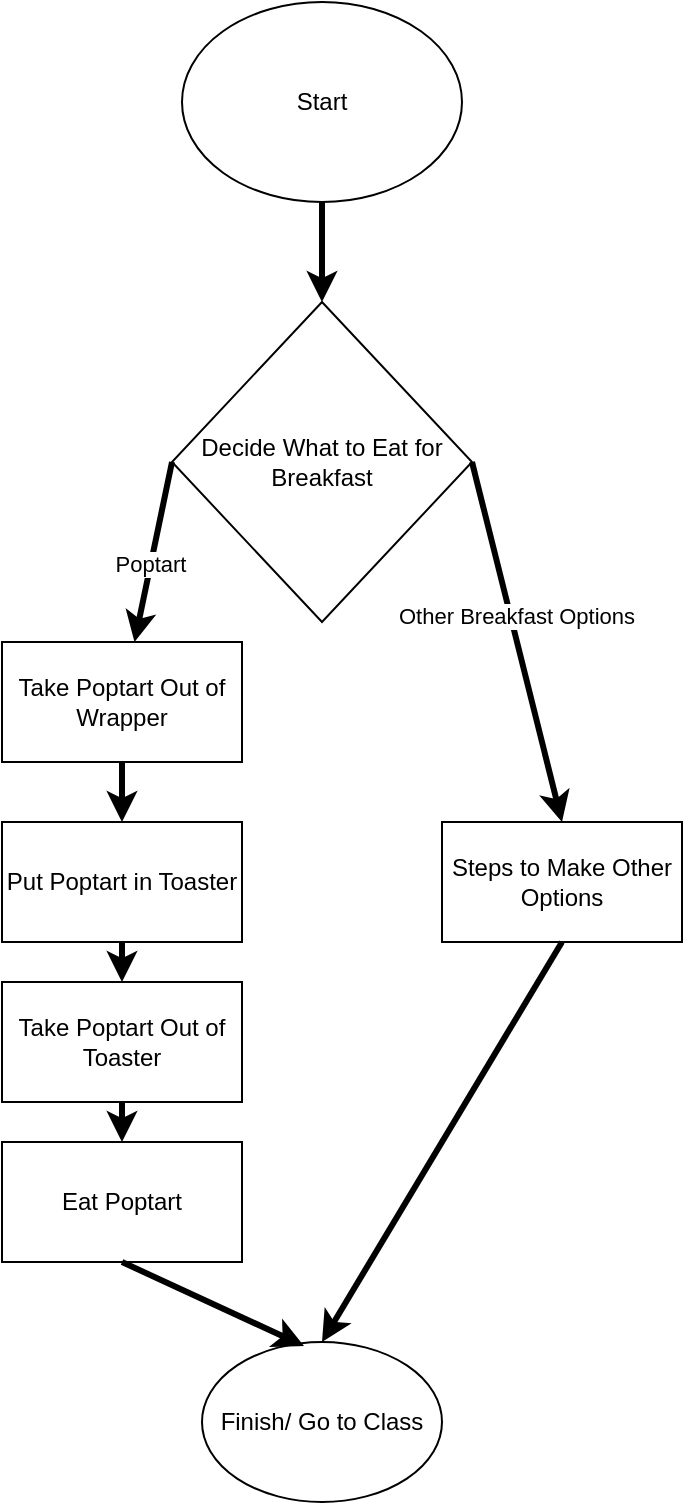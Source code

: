 <mxfile version="13.6.6" type="github">
  <diagram id="jozFgqfEI4bJ2Y0bqZLH" name="Page-1">
    <mxGraphModel dx="946" dy="662" grid="1" gridSize="10" guides="1" tooltips="1" connect="1" arrows="1" fold="1" page="1" pageScale="1" pageWidth="827" pageHeight="1169" math="0" shadow="0">
      <root>
        <mxCell id="0" />
        <mxCell id="1" parent="0" />
        <mxCell id="7s2W216BXvpof83pCkc9-3" value="" style="edgeStyle=orthogonalEdgeStyle;rounded=0;orthogonalLoop=1;jettySize=auto;html=1;strokeWidth=3;" parent="1" source="7s2W216BXvpof83pCkc9-1" target="7s2W216BXvpof83pCkc9-2" edge="1">
          <mxGeometry relative="1" as="geometry" />
        </mxCell>
        <mxCell id="7s2W216BXvpof83pCkc9-1" value="Start" style="ellipse;whiteSpace=wrap;html=1;" parent="1" vertex="1">
          <mxGeometry x="320" y="10" width="140" height="100" as="geometry" />
        </mxCell>
        <mxCell id="7s2W216BXvpof83pCkc9-2" value="Decide What to Eat for Breakfast" style="rhombus;whiteSpace=wrap;html=1;strokeWidth=1;perimeterSpacing=0;" parent="1" vertex="1">
          <mxGeometry x="315" y="160" width="150" height="160" as="geometry" />
        </mxCell>
        <mxCell id="7s2W216BXvpof83pCkc9-5" value="Steps to Make Other Options" style="rounded=0;whiteSpace=wrap;html=1;strokeWidth=1;" parent="1" vertex="1">
          <mxGeometry x="450" y="420" width="120" height="60" as="geometry" />
        </mxCell>
        <mxCell id="7s2W216BXvpof83pCkc9-6" value="" style="endArrow=classic;html=1;strokeWidth=3;exitX=0;exitY=0.5;exitDx=0;exitDy=0;" parent="1" source="7s2W216BXvpof83pCkc9-2" target="HM-Fjf-9gjQecxtFIBgr-1" edge="1">
          <mxGeometry width="50" height="50" relative="1" as="geometry">
            <mxPoint x="390" y="370" as="sourcePoint" />
            <mxPoint x="280" y="360" as="targetPoint" />
          </mxGeometry>
        </mxCell>
        <mxCell id="7s2W216BXvpof83pCkc9-17" value="Poptart" style="edgeLabel;html=1;align=center;verticalAlign=middle;resizable=0;points=[];" parent="7s2W216BXvpof83pCkc9-6" vertex="1" connectable="0">
          <mxGeometry x="0.13" y="-1" relative="1" as="geometry">
            <mxPoint as="offset" />
          </mxGeometry>
        </mxCell>
        <mxCell id="7s2W216BXvpof83pCkc9-7" value="" style="endArrow=classic;html=1;strokeWidth=3;exitX=1;exitY=0.5;exitDx=0;exitDy=0;entryX=0.5;entryY=0;entryDx=0;entryDy=0;" parent="1" source="7s2W216BXvpof83pCkc9-2" target="7s2W216BXvpof83pCkc9-5" edge="1">
          <mxGeometry width="50" height="50" relative="1" as="geometry">
            <mxPoint x="390" y="370" as="sourcePoint" />
            <mxPoint x="440" y="320" as="targetPoint" />
          </mxGeometry>
        </mxCell>
        <mxCell id="7s2W216BXvpof83pCkc9-16" value="Other Breakfast Options" style="edgeLabel;html=1;align=center;verticalAlign=middle;resizable=0;points=[];" parent="7s2W216BXvpof83pCkc9-7" vertex="1" connectable="0">
          <mxGeometry x="-0.136" y="2" relative="1" as="geometry">
            <mxPoint as="offset" />
          </mxGeometry>
        </mxCell>
        <mxCell id="7s2W216BXvpof83pCkc9-8" value="Put Poptart in Toaster" style="rounded=0;whiteSpace=wrap;html=1;strokeWidth=1;" parent="1" vertex="1">
          <mxGeometry x="230" y="420" width="120" height="60" as="geometry" />
        </mxCell>
        <mxCell id="7s2W216BXvpof83pCkc9-9" value="Take Poptart Out of Toaster" style="rounded=0;whiteSpace=wrap;html=1;strokeWidth=1;" parent="1" vertex="1">
          <mxGeometry x="230" y="500" width="120" height="60" as="geometry" />
        </mxCell>
        <mxCell id="7s2W216BXvpof83pCkc9-10" value="Eat Poptart" style="rounded=0;whiteSpace=wrap;html=1;strokeWidth=1;" parent="1" vertex="1">
          <mxGeometry x="230" y="580" width="120" height="60" as="geometry" />
        </mxCell>
        <mxCell id="7s2W216BXvpof83pCkc9-11" value="Finish/ Go to Class" style="ellipse;whiteSpace=wrap;html=1;strokeWidth=1;" parent="1" vertex="1">
          <mxGeometry x="330" y="680" width="120" height="80" as="geometry" />
        </mxCell>
        <mxCell id="7s2W216BXvpof83pCkc9-12" value="" style="endArrow=classic;html=1;strokeWidth=3;exitX=0.5;exitY=1;exitDx=0;exitDy=0;entryX=0.5;entryY=0;entryDx=0;entryDy=0;" parent="1" source="7s2W216BXvpof83pCkc9-5" target="7s2W216BXvpof83pCkc9-11" edge="1">
          <mxGeometry width="50" height="50" relative="1" as="geometry">
            <mxPoint x="390" y="490" as="sourcePoint" />
            <mxPoint x="440" y="440" as="targetPoint" />
          </mxGeometry>
        </mxCell>
        <mxCell id="7s2W216BXvpof83pCkc9-15" value="" style="endArrow=classic;html=1;strokeWidth=3;exitX=0.5;exitY=1;exitDx=0;exitDy=0;entryX=0.425;entryY=0.025;entryDx=0;entryDy=0;entryPerimeter=0;" parent="1" source="7s2W216BXvpof83pCkc9-10" target="7s2W216BXvpof83pCkc9-11" edge="1">
          <mxGeometry width="50" height="50" relative="1" as="geometry">
            <mxPoint x="390" y="490" as="sourcePoint" />
            <mxPoint x="440" y="440" as="targetPoint" />
            <Array as="points">
              <mxPoint x="381" y="682" />
            </Array>
          </mxGeometry>
        </mxCell>
        <mxCell id="7s2W216BXvpof83pCkc9-18" value="" style="endArrow=classic;html=1;strokeWidth=3;exitX=0.5;exitY=1;exitDx=0;exitDy=0;" parent="1" source="7s2W216BXvpof83pCkc9-8" target="7s2W216BXvpof83pCkc9-9" edge="1">
          <mxGeometry width="50" height="50" relative="1" as="geometry">
            <mxPoint x="420" y="490" as="sourcePoint" />
            <mxPoint x="470" y="440" as="targetPoint" />
          </mxGeometry>
        </mxCell>
        <mxCell id="7s2W216BXvpof83pCkc9-19" value="" style="endArrow=classic;html=1;strokeWidth=3;exitX=0.5;exitY=1;exitDx=0;exitDy=0;entryX=0.5;entryY=0;entryDx=0;entryDy=0;" parent="1" source="7s2W216BXvpof83pCkc9-9" target="7s2W216BXvpof83pCkc9-10" edge="1">
          <mxGeometry width="50" height="50" relative="1" as="geometry">
            <mxPoint x="420" y="490" as="sourcePoint" />
            <mxPoint x="470" y="440" as="targetPoint" />
          </mxGeometry>
        </mxCell>
        <mxCell id="HM-Fjf-9gjQecxtFIBgr-2" value="" style="edgeStyle=orthogonalEdgeStyle;rounded=0;orthogonalLoop=1;jettySize=auto;html=1;strokeWidth=3;" edge="1" parent="1" source="HM-Fjf-9gjQecxtFIBgr-1" target="7s2W216BXvpof83pCkc9-8">
          <mxGeometry relative="1" as="geometry" />
        </mxCell>
        <mxCell id="HM-Fjf-9gjQecxtFIBgr-1" value="Take Poptart Out of Wrapper" style="rounded=0;whiteSpace=wrap;html=1;" vertex="1" parent="1">
          <mxGeometry x="230" y="330" width="120" height="60" as="geometry" />
        </mxCell>
      </root>
    </mxGraphModel>
  </diagram>
</mxfile>
